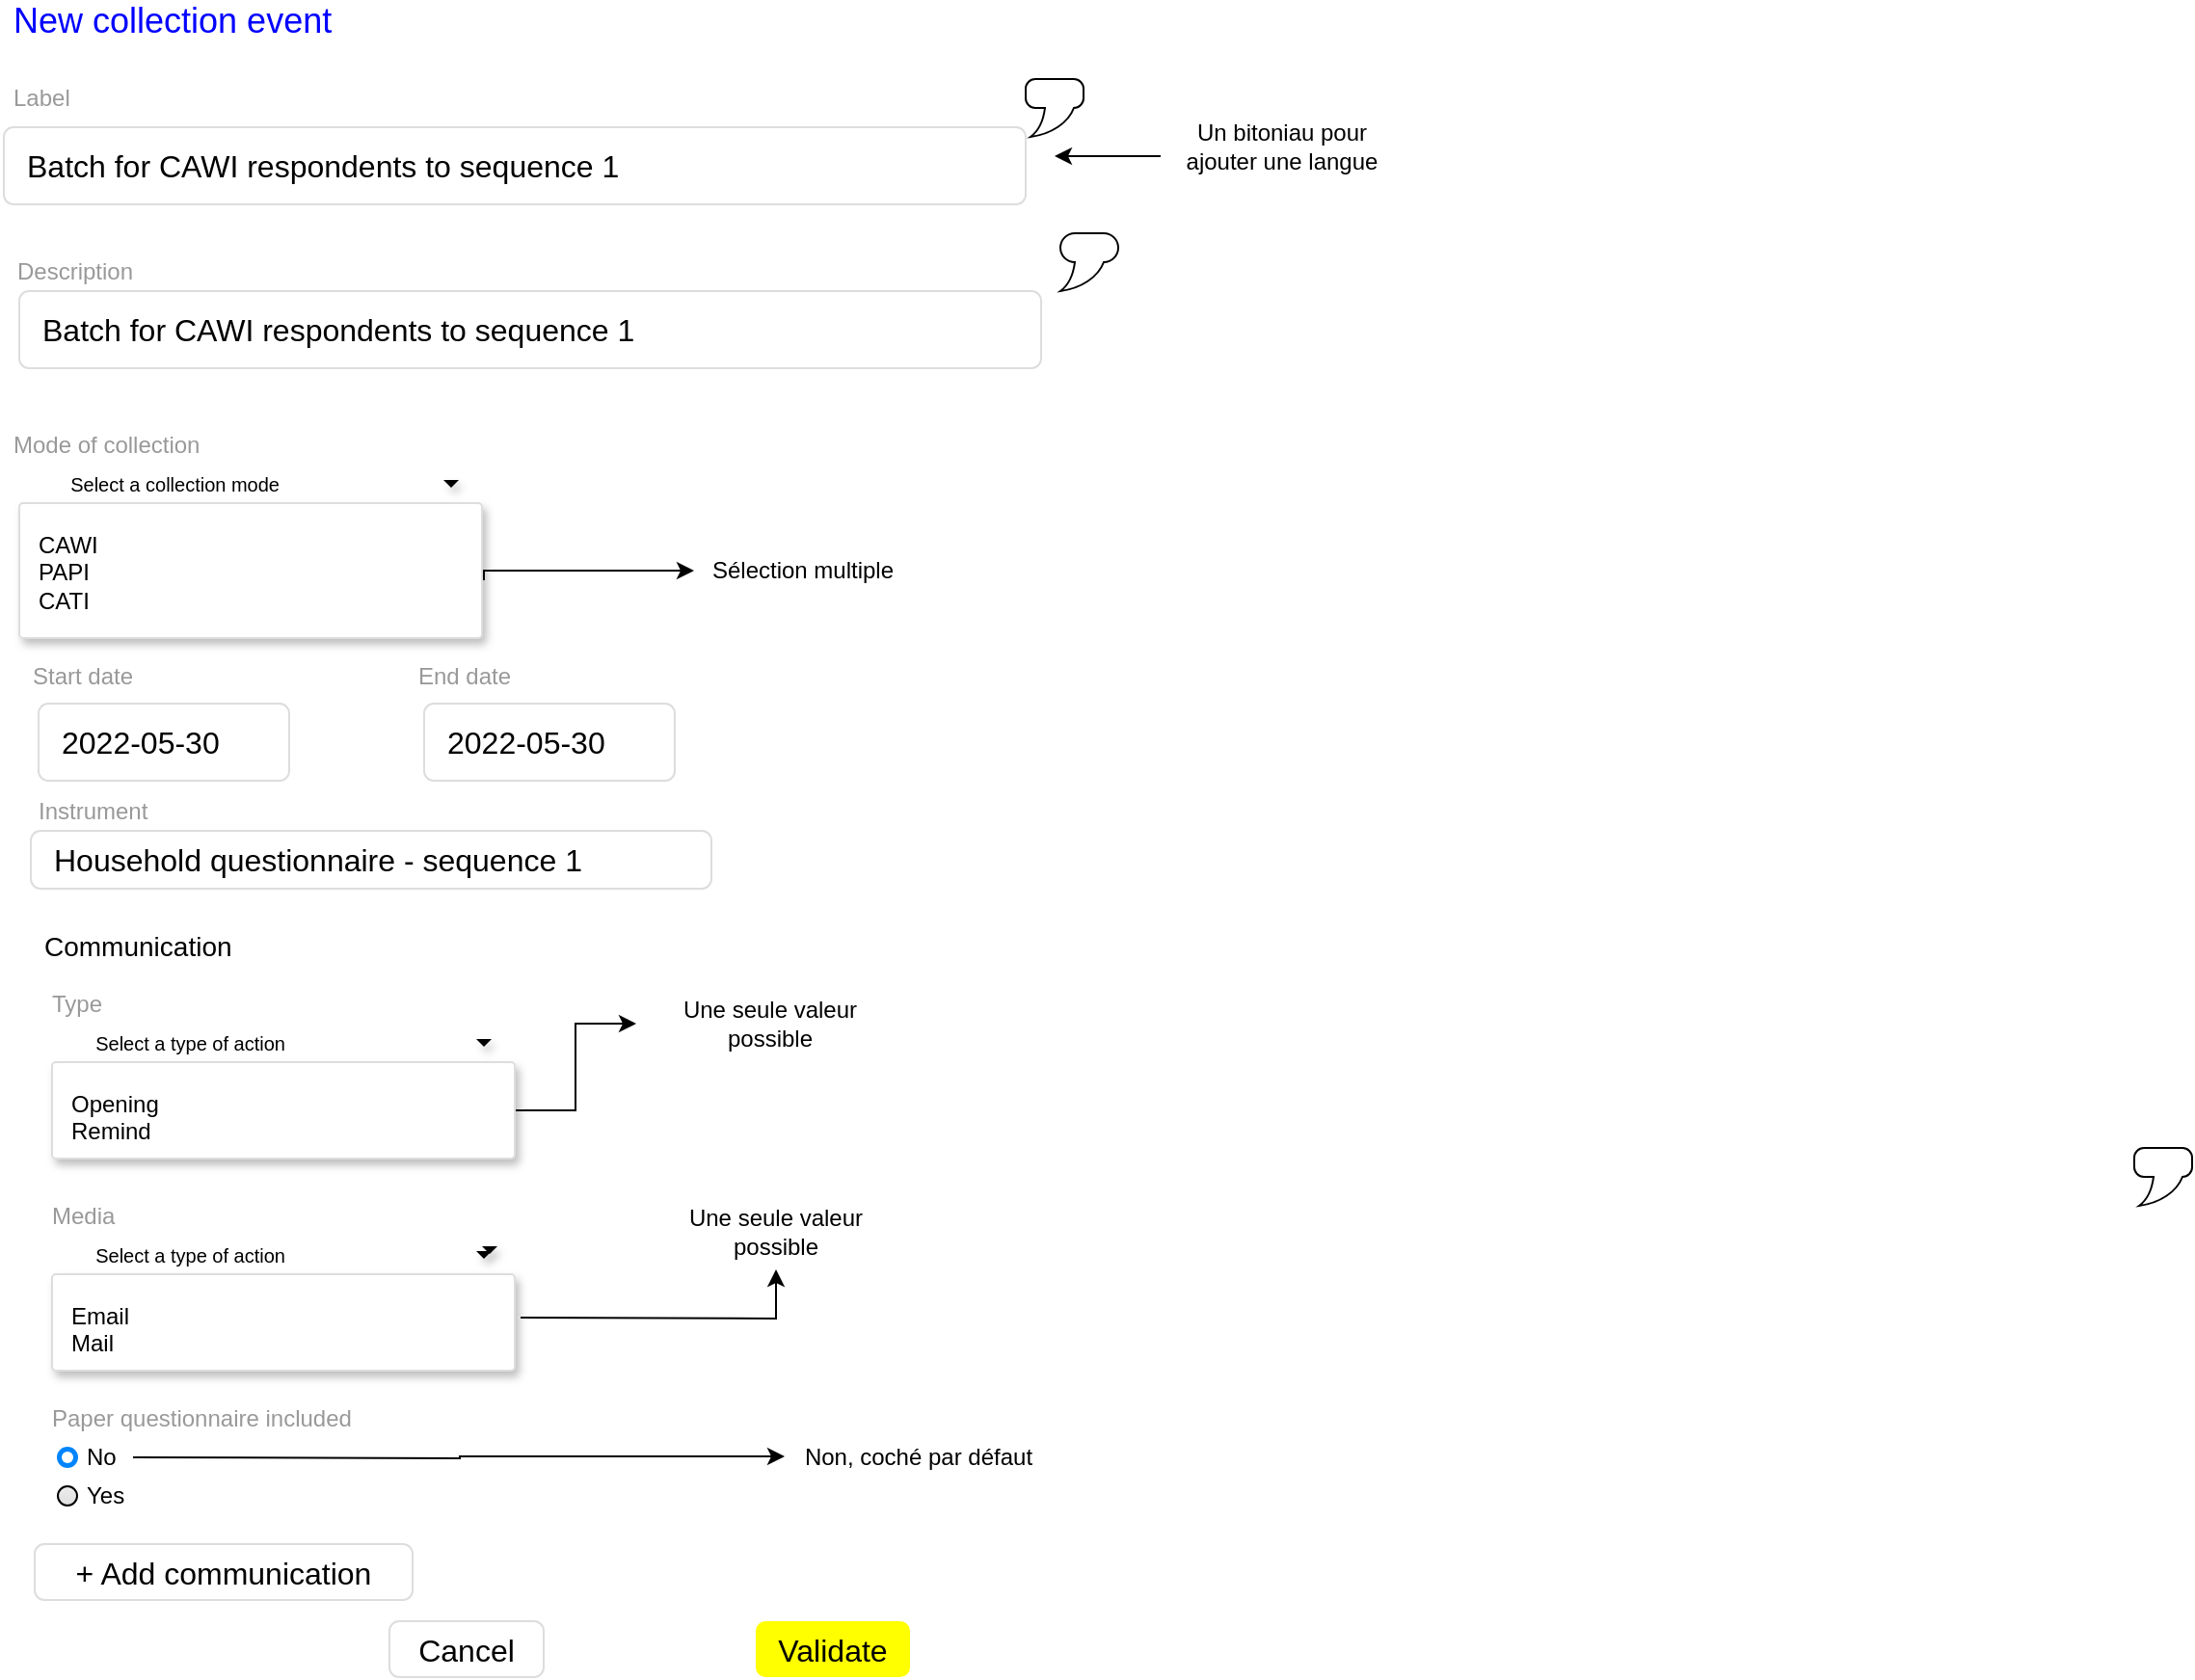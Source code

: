 <mxfile version="20.8.5" type="device"><diagram name="Page-1" id="c9db0220-8083-56f3-ca83-edcdcd058819"><mxGraphModel dx="1114" dy="574" grid="1" gridSize="10" guides="1" tooltips="1" connect="1" arrows="1" fold="1" page="1" pageScale="1.5" pageWidth="826" pageHeight="1169" background="#ffffff" math="0" shadow="0"><root><mxCell id="0" style=";html=1;"/><mxCell id="1" style=";html=1;" parent="0"/><mxCell id="3d76a8aef4d5c911-17" value="Label" style="html=1;shadow=0;dashed=0;shape=mxgraph.bootstrap.rect;strokeColor=none;fillColor=none;fontColor=#999999;align=left;spacingLeft=5;whiteSpace=wrap;rounded=0;" parent="1" vertex="1"><mxGeometry x="30" y="130" width="200" height="20" as="geometry"/></mxCell><mxCell id="MCrv2TjVYaF10lxBDOlH-2" style="edgeStyle=orthogonalEdgeStyle;rounded=0;orthogonalLoop=1;jettySize=auto;html=1;entryX=0;entryY=0.5;entryDx=0;entryDy=0;exitX=1.004;exitY=0.571;exitDx=0;exitDy=0;exitPerimeter=0;" parent="1" source="3d76a8aef4d5c911-27" target="MCrv2TjVYaF10lxBDOlH-1" edge="1"><mxGeometry relative="1" as="geometry"><Array as="points"><mxPoint x="281" y="385"/></Array></mxGeometry></mxCell><mxCell id="3d76a8aef4d5c911-23" value="Mode of collection" style="html=1;shadow=0;dashed=0;shape=mxgraph.bootstrap.rect;strokeColor=none;fillColor=none;fontColor=#999999;align=left;spacingLeft=5;whiteSpace=wrap;rounded=0;" parent="1" vertex="1"><mxGeometry x="30" y="310" width="110" height="20" as="geometry"/></mxCell><mxCell id="3d76a8aef4d5c911-26" value="" style="shape=triangle;strokeColor=none;fillColor=#000000;direction=south;rounded=0;shadow=1;fontSize=12;fontColor=#000000;align=center;html=1;" parent="1" vertex="1"><mxGeometry x="260" y="338" width="8" height="4" as="geometry"/></mxCell><mxCell id="3d76a8aef4d5c911-27" value="&lt;div&gt;CAWI&lt;/div&gt;&lt;div&gt;PAPI&lt;/div&gt;&lt;div&gt;CATI&lt;br&gt;&lt;/div&gt;" style="html=1;shadow=0;dashed=0;shape=mxgraph.bootstrap.rrect;fontSize=12;rSize=2;strokeColor=#dddddd;align=left;verticalAlign=top;spacing=10;shadow=1;whiteSpace=wrap;rounded=0;" parent="1" vertex="1"><mxGeometry x="40" y="350" width="240" height="70" as="geometry"/></mxCell><mxCell id="-qu1YzCTw--MIumMyG8b-5" style="edgeStyle=orthogonalEdgeStyle;rounded=0;orthogonalLoop=1;jettySize=auto;html=1;" parent="1" edge="1"><mxGeometry relative="1" as="geometry"><mxPoint x="632" y="170" as="sourcePoint"/><mxPoint x="577" y="170" as="targetPoint"/></mxGeometry></mxCell><mxCell id="-qu1YzCTw--MIumMyG8b-3" value="" style="whiteSpace=wrap;html=1;shape=mxgraph.basic.roundRectCallout;dx=30;dy=15;size=5;boundedLbl=1;" parent="1" vertex="1"><mxGeometry x="562" y="130" width="30" height="30" as="geometry"/></mxCell><mxCell id="-qu1YzCTw--MIumMyG8b-4" value="Un bitoniau pour ajouter une langue" style="text;html=1;strokeColor=none;fillColor=none;align=center;verticalAlign=middle;whiteSpace=wrap;rounded=0;" parent="1" vertex="1"><mxGeometry x="630" y="150" width="130" height="30" as="geometry"/></mxCell><mxCell id="-qu1YzCTw--MIumMyG8b-17" value="&lt;font style=&quot;font-size: 18px;&quot;&gt;New collection event&lt;br&gt;&lt;/font&gt;" style="html=1;shadow=0;dashed=0;shape=mxgraph.bootstrap.rect;strokeColor=none;fillColor=none;fontColor=#0000FF;align=left;spacingLeft=5;whiteSpace=wrap;rounded=0;" parent="1" vertex="1"><mxGeometry x="30" y="90" width="200" height="20" as="geometry"/></mxCell><mxCell id="-qu1YzCTw--MIumMyG8b-21" value="Validate" style="html=1;shadow=0;dashed=0;shape=mxgraph.bootstrap.rrect;rSize=5;fontSize=16;fillColor=#FFFF00;strokeColor=none;fontColor=#000000;whiteSpace=wrap;" parent="1" vertex="1"><mxGeometry x="422" y="930" width="80" height="29" as="geometry"/></mxCell><mxCell id="-qu1YzCTw--MIumMyG8b-22" value="Cancel" style="html=1;shadow=0;dashed=0;shape=mxgraph.bootstrap.rrect;rSize=5;fontSize=16;strokeColor=#dddddd;whiteSpace=wrap;" parent="1" vertex="1"><mxGeometry x="232" y="930" width="80" height="29" as="geometry"/></mxCell><mxCell id="MCrv2TjVYaF10lxBDOlH-1" value="Sélection multiple" style="text;html=1;strokeColor=none;fillColor=none;align=center;verticalAlign=middle;whiteSpace=wrap;rounded=0;" parent="1" vertex="1"><mxGeometry x="390" y="370" width="113" height="30" as="geometry"/></mxCell><mxCell id="MCrv2TjVYaF10lxBDOlH-3" value="&lt;font style=&quot;font-size: 14px;&quot;&gt;Communication&lt;/font&gt;" style="html=1;shadow=0;dashed=0;shape=mxgraph.bootstrap.rect;strokeColor=none;fillColor=none;fontColor=#000000;align=left;spacingLeft=5;whiteSpace=wrap;rounded=0;" parent="1" vertex="1"><mxGeometry x="46" y="570" width="200" height="20" as="geometry"/></mxCell><mxCell id="MCrv2TjVYaF10lxBDOlH-4" value="Select a collection mode" style="html=1;shadow=0;dashed=0;shape=mxgraph.bootstrap.rect;strokeColor=none;fillColor=none;align=right;fontSize=10;whiteSpace=wrap;rounded=0;" parent="1" vertex="1"><mxGeometry x="40" y="330" width="137" height="20" as="geometry"/></mxCell><mxCell id="MCrv2TjVYaF10lxBDOlH-5" value="" style="shape=triangle;strokeColor=none;fillColor=#000000;direction=south;rounded=0;shadow=1;fontSize=12;fontColor=#000000;align=center;html=1;" parent="1" vertex="1"><mxGeometry x="277" y="628" width="8" height="4" as="geometry"/></mxCell><mxCell id="8apKvubie6ZOB9xB3QPD-12" style="edgeStyle=orthogonalEdgeStyle;rounded=0;orthogonalLoop=1;jettySize=auto;html=1;" edge="1" parent="1" source="MCrv2TjVYaF10lxBDOlH-6" target="MCrv2TjVYaF10lxBDOlH-14"><mxGeometry relative="1" as="geometry"/></mxCell><mxCell id="MCrv2TjVYaF10lxBDOlH-6" value="Opening&lt;div&gt;Remind&lt;/div&gt;" style="html=1;shadow=0;dashed=0;shape=mxgraph.bootstrap.rrect;fontSize=12;rSize=2;strokeColor=#dddddd;align=left;verticalAlign=top;spacing=10;shadow=1;whiteSpace=wrap;rounded=0;" parent="1" vertex="1"><mxGeometry x="57" y="640" width="240" height="50" as="geometry"/></mxCell><mxCell id="MCrv2TjVYaF10lxBDOlH-7" value="Select a type of action" style="html=1;shadow=0;dashed=0;shape=mxgraph.bootstrap.rect;strokeColor=none;fillColor=none;align=right;fontSize=10;whiteSpace=wrap;rounded=0;" parent="1" vertex="1"><mxGeometry x="60" y="620" width="120" height="20" as="geometry"/></mxCell><mxCell id="MCrv2TjVYaF10lxBDOlH-8" value="+ Add communication" style="html=1;shadow=0;dashed=0;shape=mxgraph.bootstrap.rrect;rSize=5;fontSize=16;strokeColor=#dddddd;whiteSpace=wrap;" parent="1" vertex="1"><mxGeometry x="48" y="890" width="196" height="29" as="geometry"/></mxCell><mxCell id="MCrv2TjVYaF10lxBDOlH-12" value="Batch for CAWI respondents to sequence 1" style="html=1;shadow=0;dashed=0;shape=mxgraph.bootstrap.rrect;rSize=5;strokeColor=#dddddd;;align=left;spacingLeft=10;fontSize=16;whiteSpace=wrap;rounded=0;" parent="1" vertex="1"><mxGeometry x="40" y="240" width="530" height="40" as="geometry"/></mxCell><mxCell id="MCrv2TjVYaF10lxBDOlH-14" value="Une seule valeur possible" style="text;html=1;strokeColor=none;fillColor=none;align=center;verticalAlign=middle;whiteSpace=wrap;rounded=0;" parent="1" vertex="1"><mxGeometry x="360" y="600" width="139" height="40" as="geometry"/></mxCell><mxCell id="MCrv2TjVYaF10lxBDOlH-24" value="Type" style="html=1;shadow=0;dashed=0;shape=mxgraph.bootstrap.rect;strokeColor=none;fillColor=none;fontColor=#999999;align=left;spacingLeft=5;whiteSpace=wrap;rounded=0;" parent="1" vertex="1"><mxGeometry x="50" y="600" width="50" height="20" as="geometry"/></mxCell><mxCell id="MCrv2TjVYaF10lxBDOlH-25" value="Start date" style="html=1;shadow=0;dashed=0;shape=mxgraph.bootstrap.rect;strokeColor=none;fillColor=none;fontColor=#999999;align=left;spacingLeft=5;whiteSpace=wrap;rounded=0;" parent="1" vertex="1"><mxGeometry x="40" y="430" width="70" height="20" as="geometry"/></mxCell><mxCell id="MCrv2TjVYaF10lxBDOlH-26" value="2022-05-30" style="html=1;shadow=0;dashed=0;shape=mxgraph.bootstrap.rrect;rSize=5;strokeColor=#dddddd;align=left;spacingLeft=10;fontSize=16;whiteSpace=wrap;rounded=0;" parent="1" vertex="1"><mxGeometry x="50" y="454" width="130" height="40" as="geometry"/></mxCell><mxCell id="MCrv2TjVYaF10lxBDOlH-28" value="End date" style="html=1;shadow=0;dashed=0;shape=mxgraph.bootstrap.rect;strokeColor=none;fillColor=none;fontColor=#999999;align=left;spacingLeft=5;whiteSpace=wrap;rounded=0;" parent="1" vertex="1"><mxGeometry x="240" y="430" width="70" height="20" as="geometry"/></mxCell><mxCell id="MCrv2TjVYaF10lxBDOlH-29" value="2022-05-30" style="html=1;shadow=0;dashed=0;shape=mxgraph.bootstrap.rrect;rSize=5;strokeColor=#dddddd;align=left;spacingLeft=10;fontSize=16;whiteSpace=wrap;rounded=0;" parent="1" vertex="1"><mxGeometry x="250" y="454" width="130" height="40" as="geometry"/></mxCell><mxCell id="8apKvubie6ZOB9xB3QPD-1" value="Instrument" style="html=1;shadow=0;dashed=0;shape=mxgraph.bootstrap.rect;strokeColor=none;fillColor=none;fontColor=#999999;align=left;spacingLeft=5;whiteSpace=wrap;rounded=0;" vertex="1" parent="1"><mxGeometry x="43" y="500" width="70" height="20" as="geometry"/></mxCell><mxCell id="8apKvubie6ZOB9xB3QPD-3" value="Household questionnaire - sequence 1" style="html=1;shadow=0;dashed=0;shape=mxgraph.bootstrap.rrect;rSize=5;strokeColor=#dddddd;align=left;spacingLeft=10;fontSize=16;whiteSpace=wrap;rounded=0;" vertex="1" parent="1"><mxGeometry x="46" y="520" width="353" height="30" as="geometry"/></mxCell><mxCell id="8apKvubie6ZOB9xB3QPD-5" value="" style="shape=triangle;strokeColor=none;fillColor=#000000;direction=south;rounded=0;shadow=1;fontSize=12;fontColor=#000000;align=center;html=1;" vertex="1" parent="1"><mxGeometry x="277" y="738" width="8" height="4" as="geometry"/></mxCell><mxCell id="8apKvubie6ZOB9xB3QPD-7" value="&lt;div&gt;Email&lt;/div&gt;&lt;div&gt;Mail&lt;br&gt;&lt;/div&gt;" style="html=1;shadow=0;dashed=0;shape=mxgraph.bootstrap.rrect;fontSize=12;rSize=2;strokeColor=#dddddd;align=left;verticalAlign=top;spacing=10;shadow=1;whiteSpace=wrap;rounded=0;" vertex="1" parent="1"><mxGeometry x="57" y="750" width="240" height="50" as="geometry"/></mxCell><mxCell id="8apKvubie6ZOB9xB3QPD-8" value="Select a type of action" style="html=1;shadow=0;dashed=0;shape=mxgraph.bootstrap.rect;strokeColor=none;fillColor=none;align=right;fontSize=10;whiteSpace=wrap;rounded=0;" vertex="1" parent="1"><mxGeometry x="60" y="730" width="120" height="20" as="geometry"/></mxCell><mxCell id="8apKvubie6ZOB9xB3QPD-10" value="" style="whiteSpace=wrap;html=1;shape=mxgraph.basic.roundRectCallout;dx=30;dy=15;size=5;boundedLbl=1;" vertex="1" parent="1"><mxGeometry x="1137" y="684.5" width="30" height="30" as="geometry"/></mxCell><mxCell id="8apKvubie6ZOB9xB3QPD-11" value="Media" style="html=1;shadow=0;dashed=0;shape=mxgraph.bootstrap.rect;strokeColor=none;fillColor=none;fontColor=#999999;align=left;spacingLeft=5;whiteSpace=wrap;rounded=0;" vertex="1" parent="1"><mxGeometry x="50" y="710" width="50" height="20" as="geometry"/></mxCell><mxCell id="8apKvubie6ZOB9xB3QPD-13" value="" style="shape=triangle;strokeColor=none;fillColor=#000000;direction=south;rounded=0;shadow=1;fontSize=12;fontColor=#000000;align=center;html=1;" vertex="1" parent="1"><mxGeometry x="280" y="735.5" width="8" height="4" as="geometry"/></mxCell><mxCell id="8apKvubie6ZOB9xB3QPD-14" style="edgeStyle=orthogonalEdgeStyle;rounded=0;orthogonalLoop=1;jettySize=auto;html=1;" edge="1" parent="1" target="8apKvubie6ZOB9xB3QPD-15"><mxGeometry relative="1" as="geometry"><mxPoint x="300" y="772.5" as="sourcePoint"/></mxGeometry></mxCell><mxCell id="8apKvubie6ZOB9xB3QPD-15" value="Une seule valeur possible" style="text;html=1;strokeColor=none;fillColor=none;align=center;verticalAlign=middle;whiteSpace=wrap;rounded=0;" vertex="1" parent="1"><mxGeometry x="363" y="707.5" width="139" height="40" as="geometry"/></mxCell><mxCell id="8apKvubie6ZOB9xB3QPD-16" value="Paper questionnaire included" style="html=1;shadow=0;dashed=0;shape=mxgraph.bootstrap.rect;strokeColor=none;fillColor=none;fontColor=#999999;align=left;spacingLeft=5;whiteSpace=wrap;rounded=0;" vertex="1" parent="1"><mxGeometry x="50" y="810" width="172" height="30" as="geometry"/></mxCell><mxCell id="8apKvubie6ZOB9xB3QPD-50" style="edgeStyle=orthogonalEdgeStyle;rounded=0;orthogonalLoop=1;jettySize=auto;html=1;" edge="1" parent="1" target="8apKvubie6ZOB9xB3QPD-44"><mxGeometry relative="1" as="geometry"><mxPoint x="99" y="845" as="sourcePoint"/></mxGeometry></mxCell><mxCell id="8apKvubie6ZOB9xB3QPD-22" value="No" style="html=1;shadow=0;dashed=0;shape=mxgraph.bootstrap.radioButton2;labelPosition=right;verticalLabelPosition=middle;align=left;verticalAlign=middle;gradientColor=#DEDEDE;fillColor=#EDEDED;checked=1;spacing=5;checkedFill=#0085FC;checkedStroke=#ffffff;sketch=0;" vertex="1" parent="1"><mxGeometry x="60" y="840" width="10" height="10" as="geometry"/></mxCell><mxCell id="8apKvubie6ZOB9xB3QPD-23" value="Yes" style="html=1;shadow=0;dashed=0;shape=mxgraph.bootstrap.radioButton2;labelPosition=right;verticalLabelPosition=middle;align=left;verticalAlign=middle;gradientColor=#DEDEDE;fillColor=#EDEDED;checked=0;spacing=5;checkedFill=#0085FC;checkedStroke=#ffffff;sketch=0;" vertex="1" parent="1"><mxGeometry x="60" y="860" width="10" height="10" as="geometry"/></mxCell><mxCell id="8apKvubie6ZOB9xB3QPD-44" value="Non, coché par défaut" style="text;html=1;strokeColor=none;fillColor=none;align=center;verticalAlign=middle;whiteSpace=wrap;rounded=0;" vertex="1" parent="1"><mxGeometry x="437" y="824.5" width="139" height="40" as="geometry"/></mxCell><mxCell id="8apKvubie6ZOB9xB3QPD-51" value="&lt;div&gt;Description&lt;/div&gt;" style="html=1;shadow=0;dashed=0;shape=mxgraph.bootstrap.rect;strokeColor=none;fillColor=none;fontColor=#999999;align=left;spacingLeft=5;whiteSpace=wrap;rounded=0;" vertex="1" parent="1"><mxGeometry x="32" y="220" width="200" height="20" as="geometry"/></mxCell><mxCell id="8apKvubie6ZOB9xB3QPD-53" value="" style="whiteSpace=wrap;html=1;shape=mxgraph.basic.roundRectCallout;dx=30;dy=15;size=7.5;boundedLbl=1;" vertex="1" parent="1"><mxGeometry x="580" y="210" width="30" height="30" as="geometry"/></mxCell><mxCell id="8apKvubie6ZOB9xB3QPD-55" value="Batch for CAWI respondents to sequence 1" style="html=1;shadow=0;dashed=0;shape=mxgraph.bootstrap.rrect;rSize=5;strokeColor=#dddddd;;align=left;spacingLeft=10;fontSize=16;whiteSpace=wrap;rounded=0;" vertex="1" parent="1"><mxGeometry x="32" y="155" width="530" height="40" as="geometry"/></mxCell></root></mxGraphModel></diagram></mxfile>